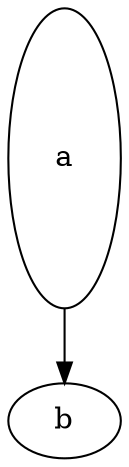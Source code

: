 digraph  {
  graph [bb="0,0,54,108"];
        a    [height=2,
             pos="27,90",
             width=0.75];
        b    [height=0.5,
             pos="27,18",
             width=0.75];
        a -> b  [pos="e,27,36.104 27,71.697 27,63.983 27,54.712 27,46.112"];
}
